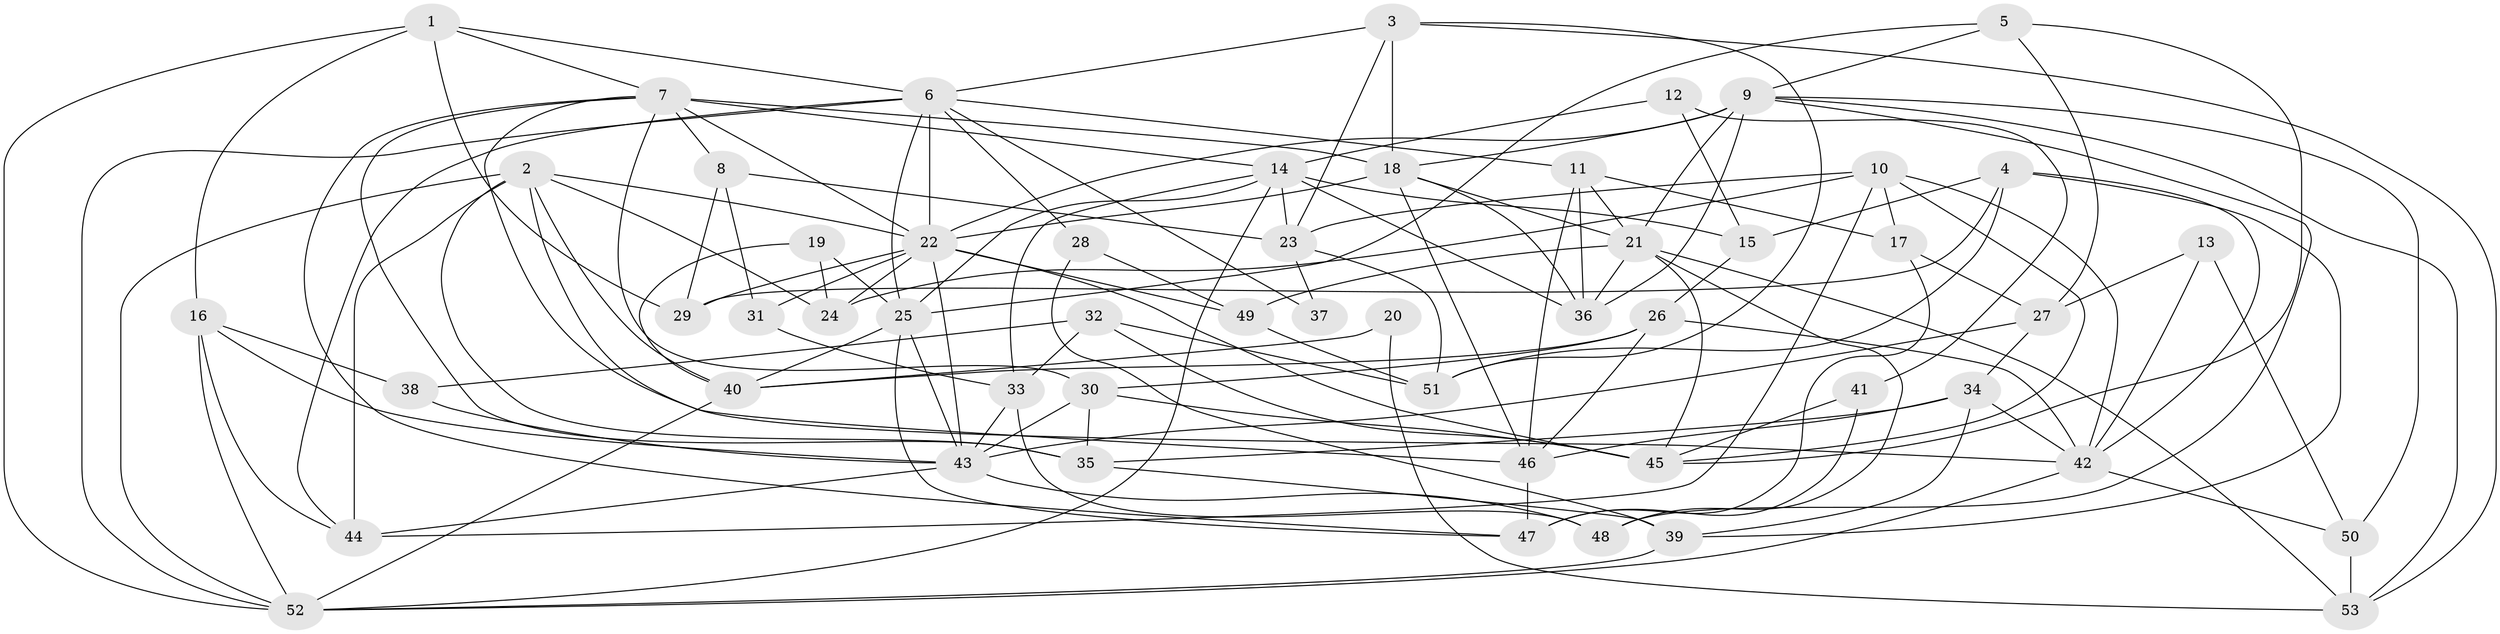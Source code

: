// original degree distribution, {5: 0.18095238095238095, 4: 0.2571428571428571, 7: 0.047619047619047616, 3: 0.2857142857142857, 2: 0.13333333333333333, 6: 0.0761904761904762, 8: 0.01904761904761905}
// Generated by graph-tools (version 1.1) at 2025/02/03/09/25 03:02:14]
// undirected, 53 vertices, 140 edges
graph export_dot {
graph [start="1"]
  node [color=gray90,style=filled];
  1;
  2;
  3;
  4;
  5;
  6;
  7;
  8;
  9;
  10;
  11;
  12;
  13;
  14;
  15;
  16;
  17;
  18;
  19;
  20;
  21;
  22;
  23;
  24;
  25;
  26;
  27;
  28;
  29;
  30;
  31;
  32;
  33;
  34;
  35;
  36;
  37;
  38;
  39;
  40;
  41;
  42;
  43;
  44;
  45;
  46;
  47;
  48;
  49;
  50;
  51;
  52;
  53;
  1 -- 6 [weight=1.0];
  1 -- 7 [weight=1.0];
  1 -- 16 [weight=1.0];
  1 -- 29 [weight=1.0];
  1 -- 52 [weight=1.0];
  2 -- 22 [weight=2.0];
  2 -- 24 [weight=1.0];
  2 -- 35 [weight=2.0];
  2 -- 40 [weight=1.0];
  2 -- 44 [weight=2.0];
  2 -- 46 [weight=1.0];
  2 -- 52 [weight=1.0];
  3 -- 6 [weight=1.0];
  3 -- 18 [weight=1.0];
  3 -- 23 [weight=1.0];
  3 -- 51 [weight=1.0];
  3 -- 53 [weight=1.0];
  4 -- 15 [weight=1.0];
  4 -- 29 [weight=2.0];
  4 -- 39 [weight=1.0];
  4 -- 42 [weight=1.0];
  4 -- 51 [weight=1.0];
  5 -- 9 [weight=1.0];
  5 -- 25 [weight=1.0];
  5 -- 27 [weight=1.0];
  5 -- 45 [weight=1.0];
  6 -- 11 [weight=1.0];
  6 -- 22 [weight=1.0];
  6 -- 25 [weight=1.0];
  6 -- 28 [weight=1.0];
  6 -- 37 [weight=1.0];
  6 -- 44 [weight=1.0];
  6 -- 52 [weight=1.0];
  7 -- 8 [weight=1.0];
  7 -- 14 [weight=1.0];
  7 -- 18 [weight=2.0];
  7 -- 22 [weight=1.0];
  7 -- 30 [weight=1.0];
  7 -- 35 [weight=1.0];
  7 -- 42 [weight=1.0];
  7 -- 47 [weight=1.0];
  8 -- 23 [weight=1.0];
  8 -- 29 [weight=1.0];
  8 -- 31 [weight=1.0];
  9 -- 18 [weight=2.0];
  9 -- 21 [weight=1.0];
  9 -- 22 [weight=1.0];
  9 -- 36 [weight=1.0];
  9 -- 48 [weight=1.0];
  9 -- 50 [weight=2.0];
  9 -- 53 [weight=1.0];
  10 -- 17 [weight=1.0];
  10 -- 23 [weight=1.0];
  10 -- 24 [weight=1.0];
  10 -- 42 [weight=1.0];
  10 -- 44 [weight=1.0];
  10 -- 45 [weight=1.0];
  11 -- 17 [weight=1.0];
  11 -- 21 [weight=1.0];
  11 -- 36 [weight=1.0];
  11 -- 46 [weight=1.0];
  12 -- 14 [weight=1.0];
  12 -- 15 [weight=1.0];
  12 -- 41 [weight=1.0];
  13 -- 27 [weight=1.0];
  13 -- 42 [weight=1.0];
  13 -- 50 [weight=1.0];
  14 -- 15 [weight=1.0];
  14 -- 23 [weight=1.0];
  14 -- 25 [weight=1.0];
  14 -- 33 [weight=1.0];
  14 -- 36 [weight=1.0];
  14 -- 52 [weight=1.0];
  15 -- 26 [weight=2.0];
  16 -- 38 [weight=1.0];
  16 -- 43 [weight=1.0];
  16 -- 44 [weight=1.0];
  16 -- 52 [weight=1.0];
  17 -- 27 [weight=1.0];
  17 -- 47 [weight=2.0];
  18 -- 21 [weight=1.0];
  18 -- 22 [weight=1.0];
  18 -- 36 [weight=1.0];
  18 -- 46 [weight=1.0];
  19 -- 24 [weight=1.0];
  19 -- 25 [weight=1.0];
  19 -- 40 [weight=1.0];
  20 -- 40 [weight=1.0];
  20 -- 53 [weight=1.0];
  21 -- 36 [weight=1.0];
  21 -- 45 [weight=1.0];
  21 -- 48 [weight=1.0];
  21 -- 49 [weight=1.0];
  21 -- 53 [weight=1.0];
  22 -- 24 [weight=1.0];
  22 -- 29 [weight=1.0];
  22 -- 31 [weight=1.0];
  22 -- 43 [weight=1.0];
  22 -- 45 [weight=1.0];
  22 -- 49 [weight=2.0];
  23 -- 37 [weight=1.0];
  23 -- 51 [weight=1.0];
  25 -- 40 [weight=1.0];
  25 -- 43 [weight=1.0];
  25 -- 47 [weight=1.0];
  26 -- 30 [weight=1.0];
  26 -- 40 [weight=1.0];
  26 -- 42 [weight=1.0];
  26 -- 46 [weight=1.0];
  27 -- 34 [weight=1.0];
  27 -- 43 [weight=1.0];
  28 -- 39 [weight=1.0];
  28 -- 49 [weight=1.0];
  30 -- 35 [weight=1.0];
  30 -- 43 [weight=1.0];
  30 -- 45 [weight=1.0];
  31 -- 33 [weight=1.0];
  32 -- 33 [weight=1.0];
  32 -- 38 [weight=1.0];
  32 -- 45 [weight=2.0];
  32 -- 51 [weight=1.0];
  33 -- 43 [weight=1.0];
  33 -- 48 [weight=1.0];
  34 -- 35 [weight=1.0];
  34 -- 39 [weight=1.0];
  34 -- 42 [weight=1.0];
  34 -- 46 [weight=1.0];
  35 -- 39 [weight=1.0];
  38 -- 43 [weight=1.0];
  39 -- 52 [weight=1.0];
  40 -- 52 [weight=1.0];
  41 -- 45 [weight=1.0];
  41 -- 47 [weight=1.0];
  42 -- 50 [weight=1.0];
  42 -- 52 [weight=1.0];
  43 -- 44 [weight=1.0];
  43 -- 48 [weight=2.0];
  46 -- 47 [weight=2.0];
  49 -- 51 [weight=1.0];
  50 -- 53 [weight=1.0];
}
